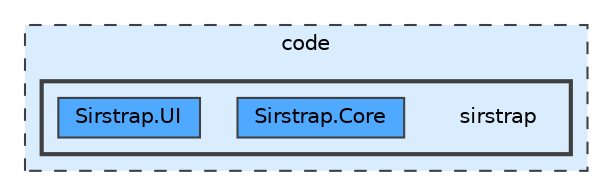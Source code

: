 digraph "C:/code/sirstrap"
{
 // LATEX_PDF_SIZE
  bgcolor="transparent";
  edge [fontname=Helvetica,fontsize=10,labelfontname=Helvetica,labelfontsize=10];
  node [fontname=Helvetica,fontsize=10,shape=box,height=0.2,width=0.4];
  compound=true
  subgraph clusterdir_050edd66366d13764f98250ef6db77f6 {
    graph [ bgcolor="#daedff", pencolor="grey25", label="code", fontname=Helvetica,fontsize=10 style="filled,dashed", URL="dir_050edd66366d13764f98250ef6db77f6.html",tooltip=""]
  subgraph clusterdir_7f8a5d75b271f79570e962363acdee3b {
    graph [ bgcolor="#daedff", pencolor="grey25", label="", fontname=Helvetica,fontsize=10 style="filled,bold", URL="dir_7f8a5d75b271f79570e962363acdee3b.html",tooltip=""]
    dir_7f8a5d75b271f79570e962363acdee3b [shape=plaintext, label="sirstrap"];
  dir_f63a10c2978b9a3af6ea64710b8485ef [label="Sirstrap.Core", fillcolor="#4ea9ff", color="grey25", style="filled", URL="dir_f63a10c2978b9a3af6ea64710b8485ef.html",tooltip=""];
  dir_e233cc8d95c05730378165196a8996f6 [label="Sirstrap.UI", fillcolor="#4ea9ff", color="grey25", style="filled", URL="dir_e233cc8d95c05730378165196a8996f6.html",tooltip=""];
  }
  }
}

